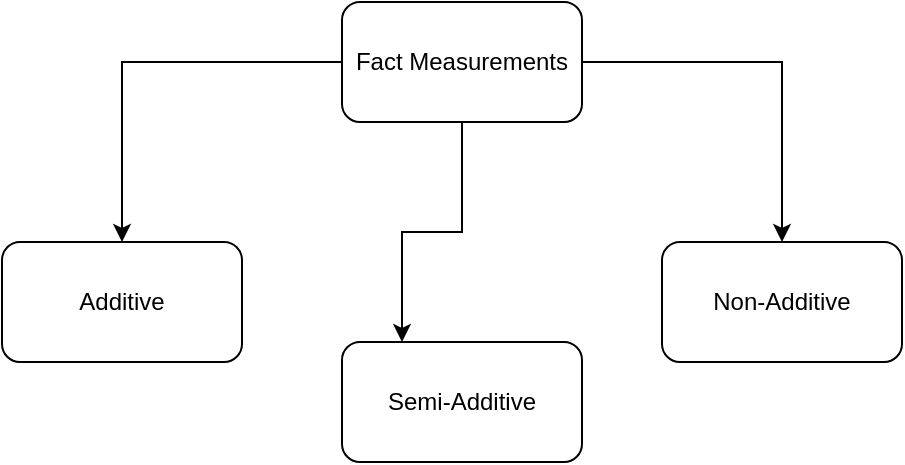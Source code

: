 <mxfile version="21.2.8" type="github">
  <diagram name="Page-1" id="BXCrnupGK56XtFK2XrwI">
    <mxGraphModel dx="737" dy="430" grid="1" gridSize="10" guides="1" tooltips="1" connect="1" arrows="1" fold="1" page="1" pageScale="1" pageWidth="850" pageHeight="1100" math="0" shadow="0">
      <root>
        <mxCell id="0" />
        <mxCell id="1" parent="0" />
        <mxCell id="3AEwU22_-5v4zsh7C9XG-3" style="edgeStyle=orthogonalEdgeStyle;rounded=0;orthogonalLoop=1;jettySize=auto;html=1;entryX=0.5;entryY=0;entryDx=0;entryDy=0;" edge="1" parent="1" source="3AEwU22_-5v4zsh7C9XG-1" target="3AEwU22_-5v4zsh7C9XG-2">
          <mxGeometry relative="1" as="geometry" />
        </mxCell>
        <mxCell id="3AEwU22_-5v4zsh7C9XG-6" style="edgeStyle=orthogonalEdgeStyle;rounded=0;orthogonalLoop=1;jettySize=auto;html=1;" edge="1" parent="1" source="3AEwU22_-5v4zsh7C9XG-1" target="3AEwU22_-5v4zsh7C9XG-5">
          <mxGeometry relative="1" as="geometry" />
        </mxCell>
        <mxCell id="3AEwU22_-5v4zsh7C9XG-7" style="edgeStyle=orthogonalEdgeStyle;rounded=0;orthogonalLoop=1;jettySize=auto;html=1;entryX=0.25;entryY=0;entryDx=0;entryDy=0;" edge="1" parent="1" source="3AEwU22_-5v4zsh7C9XG-1" target="3AEwU22_-5v4zsh7C9XG-4">
          <mxGeometry relative="1" as="geometry" />
        </mxCell>
        <mxCell id="3AEwU22_-5v4zsh7C9XG-1" value="Fact Measurements" style="rounded=1;whiteSpace=wrap;html=1;" vertex="1" parent="1">
          <mxGeometry x="330" y="120" width="120" height="60" as="geometry" />
        </mxCell>
        <mxCell id="3AEwU22_-5v4zsh7C9XG-2" value="Additive" style="rounded=1;whiteSpace=wrap;html=1;" vertex="1" parent="1">
          <mxGeometry x="160" y="240" width="120" height="60" as="geometry" />
        </mxCell>
        <mxCell id="3AEwU22_-5v4zsh7C9XG-4" value="Semi-Additive" style="rounded=1;whiteSpace=wrap;html=1;" vertex="1" parent="1">
          <mxGeometry x="330" y="290" width="120" height="60" as="geometry" />
        </mxCell>
        <mxCell id="3AEwU22_-5v4zsh7C9XG-5" value="Non-Additive" style="rounded=1;whiteSpace=wrap;html=1;" vertex="1" parent="1">
          <mxGeometry x="490" y="240" width="120" height="60" as="geometry" />
        </mxCell>
      </root>
    </mxGraphModel>
  </diagram>
</mxfile>
